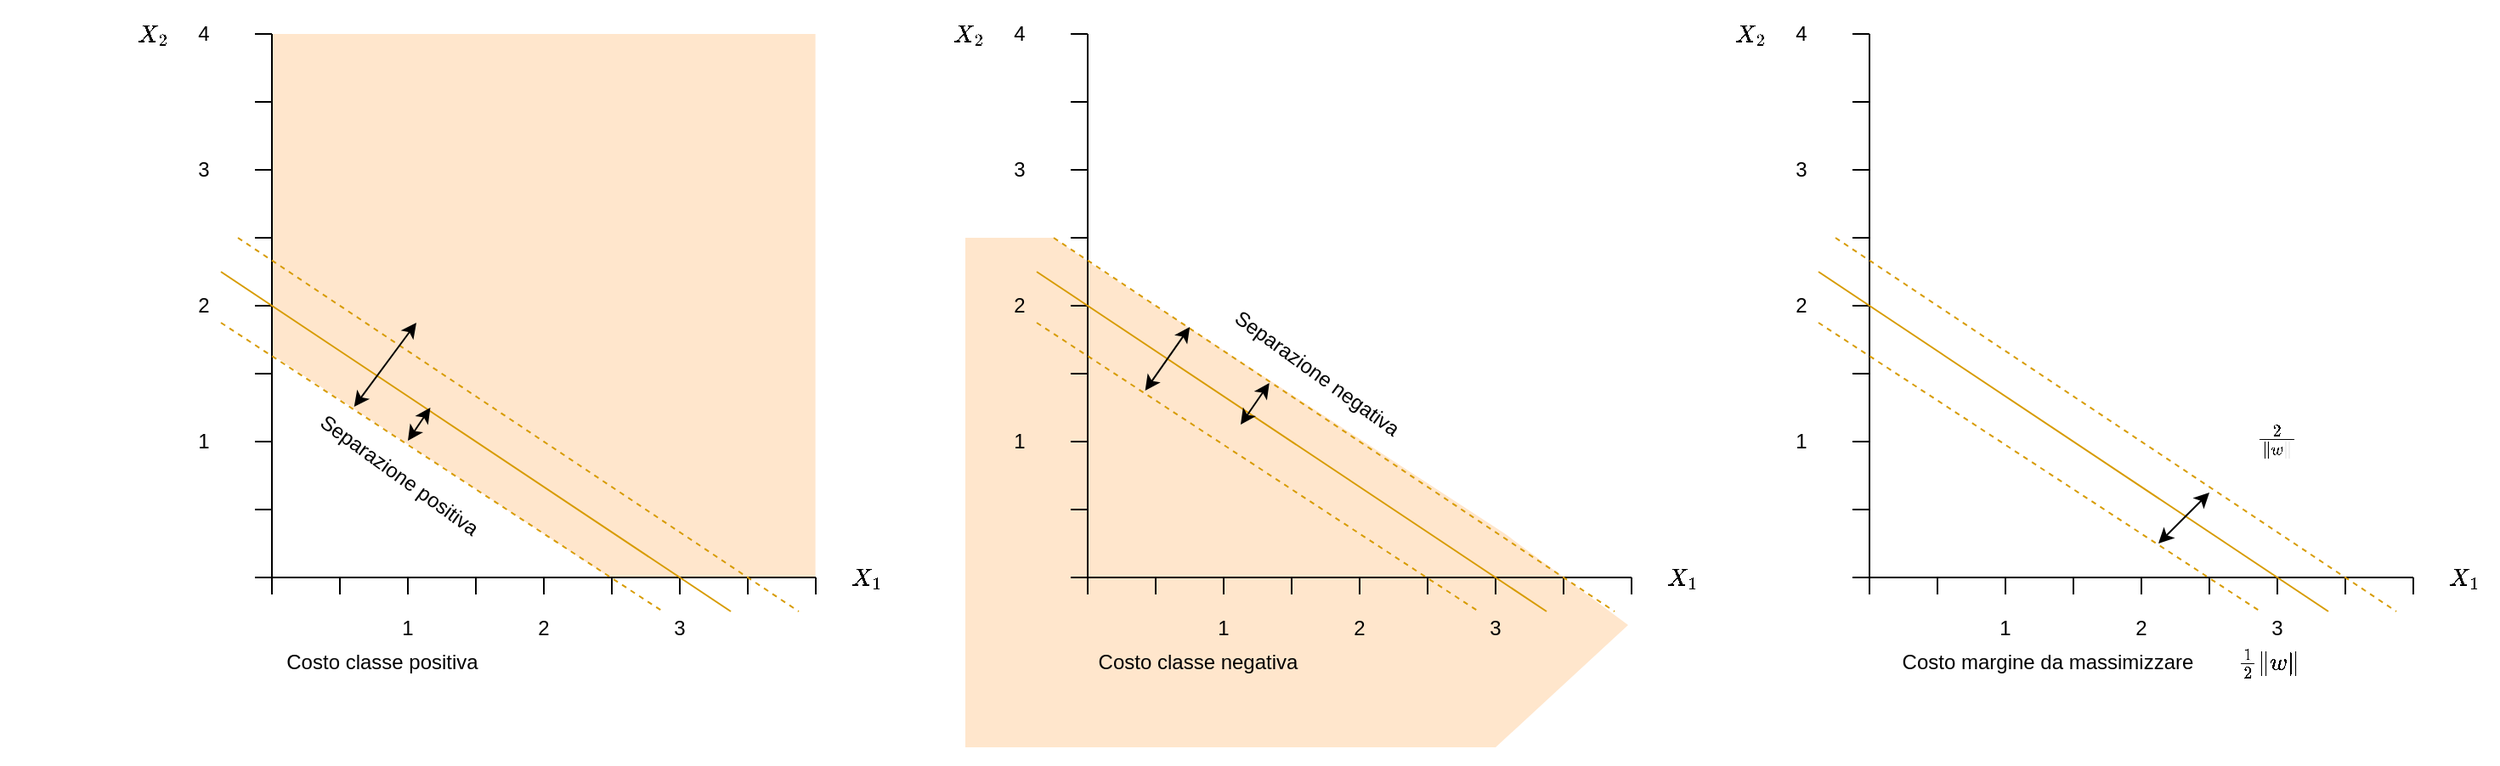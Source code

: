 <mxfile version="14.3.0" type="device"><diagram id="3phmpvcOgy6bOjfCVGnU" name="Page-1"><mxGraphModel dx="3149" dy="1774" grid="1" gridSize="10" guides="1" tooltips="1" connect="1" arrows="1" fold="1" page="1" pageScale="1" pageWidth="1654" pageHeight="1169" math="1" shadow="0"><root><mxCell id="0"/><mxCell id="1" parent="0"/><mxCell id="Cz7VphK3YhEESfKnCDoG-62" value="" style="group" vertex="1" connectable="0" parent="1"><mxGeometry x="1010" y="70" width="460" height="399" as="geometry"/></mxCell><mxCell id="Cz7VphK3YhEESfKnCDoG-63" value="" style="endArrow=none;html=1;" edge="1" parent="Cz7VphK3YhEESfKnCDoG-62"><mxGeometry width="50" height="50" relative="1" as="geometry"><mxPoint x="90" y="330" as="sourcePoint"/><mxPoint x="90" y="10" as="targetPoint"/></mxGeometry></mxCell><mxCell id="Cz7VphK3YhEESfKnCDoG-64" value="" style="endArrow=none;html=1;" edge="1" parent="Cz7VphK3YhEESfKnCDoG-62"><mxGeometry width="50" height="50" relative="1" as="geometry"><mxPoint x="90" y="330" as="sourcePoint"/><mxPoint x="410" y="330" as="targetPoint"/></mxGeometry></mxCell><mxCell id="Cz7VphK3YhEESfKnCDoG-65" value="" style="endArrow=none;html=1;" edge="1" parent="Cz7VphK3YhEESfKnCDoG-62"><mxGeometry width="50" height="50" relative="1" as="geometry"><mxPoint x="130" y="340" as="sourcePoint"/><mxPoint x="130" y="330" as="targetPoint"/></mxGeometry></mxCell><mxCell id="Cz7VphK3YhEESfKnCDoG-66" value="" style="endArrow=none;html=1;" edge="1" parent="Cz7VphK3YhEESfKnCDoG-62"><mxGeometry width="50" height="50" relative="1" as="geometry"><mxPoint x="170" y="340" as="sourcePoint"/><mxPoint x="170" y="330" as="targetPoint"/></mxGeometry></mxCell><mxCell id="Cz7VphK3YhEESfKnCDoG-67" value="" style="endArrow=none;html=1;" edge="1" parent="Cz7VphK3YhEESfKnCDoG-62"><mxGeometry width="50" height="50" relative="1" as="geometry"><mxPoint x="210" y="340" as="sourcePoint"/><mxPoint x="210" y="330" as="targetPoint"/></mxGeometry></mxCell><mxCell id="Cz7VphK3YhEESfKnCDoG-68" value="" style="endArrow=none;html=1;" edge="1" parent="Cz7VphK3YhEESfKnCDoG-62"><mxGeometry width="50" height="50" relative="1" as="geometry"><mxPoint x="90" y="340" as="sourcePoint"/><mxPoint x="90" y="330" as="targetPoint"/></mxGeometry></mxCell><mxCell id="Cz7VphK3YhEESfKnCDoG-69" value="" style="endArrow=none;html=1;" edge="1" parent="Cz7VphK3YhEESfKnCDoG-62"><mxGeometry width="50" height="50" relative="1" as="geometry"><mxPoint x="250" y="340" as="sourcePoint"/><mxPoint x="250" y="330" as="targetPoint"/></mxGeometry></mxCell><mxCell id="Cz7VphK3YhEESfKnCDoG-70" value="" style="endArrow=none;html=1;" edge="1" parent="Cz7VphK3YhEESfKnCDoG-62"><mxGeometry width="50" height="50" relative="1" as="geometry"><mxPoint x="290" y="340" as="sourcePoint"/><mxPoint x="290" y="330" as="targetPoint"/></mxGeometry></mxCell><mxCell id="Cz7VphK3YhEESfKnCDoG-71" value="" style="endArrow=none;html=1;" edge="1" parent="Cz7VphK3YhEESfKnCDoG-62"><mxGeometry width="50" height="50" relative="1" as="geometry"><mxPoint x="330" y="340" as="sourcePoint"/><mxPoint x="330" y="330" as="targetPoint"/></mxGeometry></mxCell><mxCell id="Cz7VphK3YhEESfKnCDoG-72" value="" style="endArrow=none;html=1;" edge="1" parent="Cz7VphK3YhEESfKnCDoG-62"><mxGeometry width="50" height="50" relative="1" as="geometry"><mxPoint x="370" y="340" as="sourcePoint"/><mxPoint x="370" y="330" as="targetPoint"/></mxGeometry></mxCell><mxCell id="Cz7VphK3YhEESfKnCDoG-73" value="" style="endArrow=none;html=1;" edge="1" parent="Cz7VphK3YhEESfKnCDoG-62"><mxGeometry width="50" height="50" relative="1" as="geometry"><mxPoint x="410" y="340" as="sourcePoint"/><mxPoint x="410" y="330" as="targetPoint"/></mxGeometry></mxCell><mxCell id="Cz7VphK3YhEESfKnCDoG-74" value="" style="endArrow=none;html=1;" edge="1" parent="Cz7VphK3YhEESfKnCDoG-62"><mxGeometry width="50" height="50" relative="1" as="geometry"><mxPoint x="80" y="330" as="sourcePoint"/><mxPoint x="90" y="330" as="targetPoint"/></mxGeometry></mxCell><mxCell id="Cz7VphK3YhEESfKnCDoG-75" value="" style="endArrow=none;html=1;" edge="1" parent="Cz7VphK3YhEESfKnCDoG-62"><mxGeometry width="50" height="50" relative="1" as="geometry"><mxPoint x="80" y="290" as="sourcePoint"/><mxPoint x="90" y="290" as="targetPoint"/></mxGeometry></mxCell><mxCell id="Cz7VphK3YhEESfKnCDoG-76" value="" style="endArrow=none;html=1;" edge="1" parent="Cz7VphK3YhEESfKnCDoG-62"><mxGeometry width="50" height="50" relative="1" as="geometry"><mxPoint x="80" y="250" as="sourcePoint"/><mxPoint x="90" y="250" as="targetPoint"/></mxGeometry></mxCell><mxCell id="Cz7VphK3YhEESfKnCDoG-77" value="" style="endArrow=none;html=1;" edge="1" parent="Cz7VphK3YhEESfKnCDoG-62"><mxGeometry width="50" height="50" relative="1" as="geometry"><mxPoint x="80" y="210" as="sourcePoint"/><mxPoint x="90" y="210" as="targetPoint"/></mxGeometry></mxCell><mxCell id="Cz7VphK3YhEESfKnCDoG-78" value="" style="endArrow=none;html=1;" edge="1" parent="Cz7VphK3YhEESfKnCDoG-62"><mxGeometry width="50" height="50" relative="1" as="geometry"><mxPoint x="80" y="170" as="sourcePoint"/><mxPoint x="90" y="170" as="targetPoint"/></mxGeometry></mxCell><mxCell id="Cz7VphK3YhEESfKnCDoG-79" value="" style="endArrow=none;html=1;" edge="1" parent="Cz7VphK3YhEESfKnCDoG-62"><mxGeometry width="50" height="50" relative="1" as="geometry"><mxPoint x="80" y="130" as="sourcePoint"/><mxPoint x="90" y="130" as="targetPoint"/></mxGeometry></mxCell><mxCell id="Cz7VphK3YhEESfKnCDoG-80" value="" style="endArrow=none;html=1;" edge="1" parent="Cz7VphK3YhEESfKnCDoG-62"><mxGeometry width="50" height="50" relative="1" as="geometry"><mxPoint x="80" y="90" as="sourcePoint"/><mxPoint x="90" y="90" as="targetPoint"/></mxGeometry></mxCell><mxCell id="Cz7VphK3YhEESfKnCDoG-81" value="" style="endArrow=none;html=1;" edge="1" parent="Cz7VphK3YhEESfKnCDoG-62"><mxGeometry width="50" height="50" relative="1" as="geometry"><mxPoint x="80" y="50" as="sourcePoint"/><mxPoint x="90" y="50" as="targetPoint"/></mxGeometry></mxCell><mxCell id="Cz7VphK3YhEESfKnCDoG-82" value="" style="endArrow=none;html=1;" edge="1" parent="Cz7VphK3YhEESfKnCDoG-62"><mxGeometry width="50" height="50" relative="1" as="geometry"><mxPoint x="80" y="10" as="sourcePoint"/><mxPoint x="90" y="10" as="targetPoint"/></mxGeometry></mxCell><mxCell id="Cz7VphK3YhEESfKnCDoG-83" value="1" style="text;html=1;strokeColor=none;fillColor=none;align=center;verticalAlign=middle;whiteSpace=wrap;rounded=0;" vertex="1" parent="Cz7VphK3YhEESfKnCDoG-62"><mxGeometry x="150" y="350" width="40" height="20" as="geometry"/></mxCell><mxCell id="Cz7VphK3YhEESfKnCDoG-84" value="2" style="text;html=1;strokeColor=none;fillColor=none;align=center;verticalAlign=middle;whiteSpace=wrap;rounded=0;" vertex="1" parent="Cz7VphK3YhEESfKnCDoG-62"><mxGeometry x="230" y="350" width="40" height="20" as="geometry"/></mxCell><mxCell id="Cz7VphK3YhEESfKnCDoG-85" value="3" style="text;html=1;strokeColor=none;fillColor=none;align=center;verticalAlign=middle;whiteSpace=wrap;rounded=0;" vertex="1" parent="Cz7VphK3YhEESfKnCDoG-62"><mxGeometry x="310" y="350" width="40" height="20" as="geometry"/></mxCell><mxCell id="Cz7VphK3YhEESfKnCDoG-86" value="1" style="text;html=1;strokeColor=none;fillColor=none;align=center;verticalAlign=middle;whiteSpace=wrap;rounded=0;" vertex="1" parent="Cz7VphK3YhEESfKnCDoG-62"><mxGeometry x="30" y="240" width="40" height="20" as="geometry"/></mxCell><mxCell id="Cz7VphK3YhEESfKnCDoG-87" value="2" style="text;html=1;strokeColor=none;fillColor=none;align=center;verticalAlign=middle;whiteSpace=wrap;rounded=0;" vertex="1" parent="Cz7VphK3YhEESfKnCDoG-62"><mxGeometry x="30" y="160" width="40" height="20" as="geometry"/></mxCell><mxCell id="Cz7VphK3YhEESfKnCDoG-88" value="3" style="text;html=1;strokeColor=none;fillColor=none;align=center;verticalAlign=middle;whiteSpace=wrap;rounded=0;" vertex="1" parent="Cz7VphK3YhEESfKnCDoG-62"><mxGeometry x="30" y="80" width="40" height="20" as="geometry"/></mxCell><mxCell id="Cz7VphK3YhEESfKnCDoG-89" value="4" style="text;html=1;strokeColor=none;fillColor=none;align=center;verticalAlign=middle;whiteSpace=wrap;rounded=0;" vertex="1" parent="Cz7VphK3YhEESfKnCDoG-62"><mxGeometry x="30" width="40" height="20" as="geometry"/></mxCell><mxCell id="Cz7VphK3YhEESfKnCDoG-90" value="" style="endArrow=none;html=1;fillColor=#ffe6cc;strokeColor=#d79b00;" edge="1" parent="Cz7VphK3YhEESfKnCDoG-62"><mxGeometry width="50" height="50" relative="1" as="geometry"><mxPoint x="60" y="150" as="sourcePoint"/><mxPoint x="360" y="350" as="targetPoint"/></mxGeometry></mxCell><mxCell id="Cz7VphK3YhEESfKnCDoG-91" value="" style="endArrow=none;html=1;fillColor=#ffe6cc;strokeColor=#d79b00;dashed=1;" edge="1" parent="Cz7VphK3YhEESfKnCDoG-62"><mxGeometry width="50" height="50" relative="1" as="geometry"><mxPoint x="70" y="130" as="sourcePoint"/><mxPoint x="400" y="350" as="targetPoint"/></mxGeometry></mxCell><mxCell id="Cz7VphK3YhEESfKnCDoG-92" value="" style="endArrow=none;html=1;fillColor=#ffe6cc;strokeColor=#d79b00;dashed=1;" edge="1" parent="Cz7VphK3YhEESfKnCDoG-62"><mxGeometry width="50" height="50" relative="1" as="geometry"><mxPoint x="60" y="180" as="sourcePoint"/><mxPoint x="320" y="350" as="targetPoint"/></mxGeometry></mxCell><mxCell id="Cz7VphK3YhEESfKnCDoG-93" value="\(X_2\)" style="text;html=1;strokeColor=none;fillColor=none;align=center;verticalAlign=middle;whiteSpace=wrap;rounded=0;" vertex="1" parent="Cz7VphK3YhEESfKnCDoG-62"><mxGeometry width="40" height="20" as="geometry"/></mxCell><mxCell id="Cz7VphK3YhEESfKnCDoG-94" value="\(X_1\)" style="text;html=1;strokeColor=none;fillColor=none;align=center;verticalAlign=middle;whiteSpace=wrap;rounded=0;" vertex="1" parent="Cz7VphK3YhEESfKnCDoG-62"><mxGeometry x="420" y="320" width="40" height="20" as="geometry"/></mxCell><mxCell id="Cz7VphK3YhEESfKnCDoG-96" value="Costo margine da massimizzare" style="text;html=1;strokeColor=none;fillColor=none;align=center;verticalAlign=middle;whiteSpace=wrap;rounded=0;" vertex="1" parent="Cz7VphK3YhEESfKnCDoG-62"><mxGeometry x="90" y="370" width="210" height="20" as="geometry"/></mxCell><mxCell id="Cz7VphK3YhEESfKnCDoG-101" value="" style="endArrow=classic;startArrow=classic;html=1;" edge="1" parent="Cz7VphK3YhEESfKnCDoG-62"><mxGeometry width="50" height="50" relative="1" as="geometry"><mxPoint x="260" y="310" as="sourcePoint"/><mxPoint x="290" y="280" as="targetPoint"/></mxGeometry></mxCell><mxCell id="Cz7VphK3YhEESfKnCDoG-103" value="\(\frac{2}{\lVert w \rVert} \)" style="text;html=1;strokeColor=none;fillColor=none;align=center;verticalAlign=middle;whiteSpace=wrap;rounded=0;" vertex="1" parent="Cz7VphK3YhEESfKnCDoG-62"><mxGeometry x="285" y="231" width="90" height="38" as="geometry"/></mxCell><mxCell id="Cz7VphK3YhEESfKnCDoG-104" value="\(\frac{1}{2} \lVert w \rVert&lt;br&gt;&amp;nbsp;\)" style="text;html=1;strokeColor=none;fillColor=none;align=center;verticalAlign=middle;whiteSpace=wrap;rounded=0;" vertex="1" parent="Cz7VphK3YhEESfKnCDoG-62"><mxGeometry x="280" y="361" width="90" height="38" as="geometry"/></mxCell><mxCell id="Cz7VphK3YhEESfKnCDoG-105" value="" style="group" vertex="1" connectable="0" parent="1"><mxGeometry y="60" width="1052" height="450" as="geometry"/></mxCell><mxCell id="EEgZz5gVeEeLe46oFj5v-79" value="" style="group" parent="Cz7VphK3YhEESfKnCDoG-105" vertex="1" connectable="0"><mxGeometry width="1052" height="450" as="geometry"/></mxCell><mxCell id="Cz7VphK3YhEESfKnCDoG-102" value="" style="group" vertex="1" connectable="0" parent="EEgZz5gVeEeLe46oFj5v-79"><mxGeometry x="70" y="10" width="940" height="430" as="geometry"/></mxCell><mxCell id="Cz7VphK3YhEESfKnCDoG-3" value="" style="verticalLabelPosition=bottom;verticalAlign=top;html=1;shape=mxgraph.basic.polygon;polyCoords=[[0,0],[0.82,0],[0.82,0.33],[0.82,1],[0.75,1],[0.51,1],[0,0.59],[0,0.25]];polyline=0;strokeWidth=1;fillColor=#ffe6cc;strokeColor=none;" vertex="1" parent="Cz7VphK3YhEESfKnCDoG-102"><mxGeometry x="90" y="10" width="390" height="320" as="geometry"/></mxCell><mxCell id="EEgZz5gVeEeLe46oFj5v-1" value="" style="endArrow=none;html=1;" parent="Cz7VphK3YhEESfKnCDoG-102" edge="1"><mxGeometry width="50" height="50" relative="1" as="geometry"><mxPoint x="90" y="330" as="sourcePoint"/><mxPoint x="90" y="10" as="targetPoint"/></mxGeometry></mxCell><mxCell id="EEgZz5gVeEeLe46oFj5v-2" value="" style="endArrow=none;html=1;" parent="Cz7VphK3YhEESfKnCDoG-102" edge="1"><mxGeometry width="50" height="50" relative="1" as="geometry"><mxPoint x="90" y="330" as="sourcePoint"/><mxPoint x="410" y="330" as="targetPoint"/></mxGeometry></mxCell><mxCell id="EEgZz5gVeEeLe46oFj5v-5" value="" style="endArrow=none;html=1;" parent="Cz7VphK3YhEESfKnCDoG-102" edge="1"><mxGeometry width="50" height="50" relative="1" as="geometry"><mxPoint x="130" y="340" as="sourcePoint"/><mxPoint x="130" y="330" as="targetPoint"/></mxGeometry></mxCell><mxCell id="EEgZz5gVeEeLe46oFj5v-6" value="" style="endArrow=none;html=1;" parent="Cz7VphK3YhEESfKnCDoG-102" edge="1"><mxGeometry width="50" height="50" relative="1" as="geometry"><mxPoint x="170.0" y="340" as="sourcePoint"/><mxPoint x="170.0" y="330" as="targetPoint"/></mxGeometry></mxCell><mxCell id="EEgZz5gVeEeLe46oFj5v-7" value="" style="endArrow=none;html=1;" parent="Cz7VphK3YhEESfKnCDoG-102" edge="1"><mxGeometry width="50" height="50" relative="1" as="geometry"><mxPoint x="210.0" y="340" as="sourcePoint"/><mxPoint x="210.0" y="330" as="targetPoint"/></mxGeometry></mxCell><mxCell id="EEgZz5gVeEeLe46oFj5v-8" value="" style="endArrow=none;html=1;" parent="Cz7VphK3YhEESfKnCDoG-102" edge="1"><mxGeometry width="50" height="50" relative="1" as="geometry"><mxPoint x="90" y="340" as="sourcePoint"/><mxPoint x="90" y="330" as="targetPoint"/></mxGeometry></mxCell><mxCell id="EEgZz5gVeEeLe46oFj5v-9" value="" style="endArrow=none;html=1;" parent="Cz7VphK3YhEESfKnCDoG-102" edge="1"><mxGeometry width="50" height="50" relative="1" as="geometry"><mxPoint x="250" y="340" as="sourcePoint"/><mxPoint x="250" y="330" as="targetPoint"/></mxGeometry></mxCell><mxCell id="EEgZz5gVeEeLe46oFj5v-10" value="" style="endArrow=none;html=1;" parent="Cz7VphK3YhEESfKnCDoG-102" edge="1"><mxGeometry width="50" height="50" relative="1" as="geometry"><mxPoint x="290" y="340" as="sourcePoint"/><mxPoint x="290" y="330" as="targetPoint"/></mxGeometry></mxCell><mxCell id="EEgZz5gVeEeLe46oFj5v-11" value="" style="endArrow=none;html=1;" parent="Cz7VphK3YhEESfKnCDoG-102" edge="1"><mxGeometry width="50" height="50" relative="1" as="geometry"><mxPoint x="330" y="340" as="sourcePoint"/><mxPoint x="330" y="330" as="targetPoint"/></mxGeometry></mxCell><mxCell id="EEgZz5gVeEeLe46oFj5v-12" value="" style="endArrow=none;html=1;" parent="Cz7VphK3YhEESfKnCDoG-102" edge="1"><mxGeometry width="50" height="50" relative="1" as="geometry"><mxPoint x="370" y="340" as="sourcePoint"/><mxPoint x="370" y="330" as="targetPoint"/></mxGeometry></mxCell><mxCell id="EEgZz5gVeEeLe46oFj5v-13" value="" style="endArrow=none;html=1;" parent="Cz7VphK3YhEESfKnCDoG-102" edge="1"><mxGeometry width="50" height="50" relative="1" as="geometry"><mxPoint x="410" y="340" as="sourcePoint"/><mxPoint x="410" y="330" as="targetPoint"/></mxGeometry></mxCell><mxCell id="EEgZz5gVeEeLe46oFj5v-14" value="" style="endArrow=none;html=1;" parent="Cz7VphK3YhEESfKnCDoG-102" edge="1"><mxGeometry width="50" height="50" relative="1" as="geometry"><mxPoint x="80" y="330" as="sourcePoint"/><mxPoint x="90" y="330" as="targetPoint"/></mxGeometry></mxCell><mxCell id="EEgZz5gVeEeLe46oFj5v-15" value="" style="endArrow=none;html=1;" parent="Cz7VphK3YhEESfKnCDoG-102" edge="1"><mxGeometry width="50" height="50" relative="1" as="geometry"><mxPoint x="80" y="290" as="sourcePoint"/><mxPoint x="90" y="290" as="targetPoint"/></mxGeometry></mxCell><mxCell id="EEgZz5gVeEeLe46oFj5v-16" value="" style="endArrow=none;html=1;" parent="Cz7VphK3YhEESfKnCDoG-102" edge="1"><mxGeometry width="50" height="50" relative="1" as="geometry"><mxPoint x="80" y="250" as="sourcePoint"/><mxPoint x="90" y="250" as="targetPoint"/></mxGeometry></mxCell><mxCell id="EEgZz5gVeEeLe46oFj5v-17" value="" style="endArrow=none;html=1;" parent="Cz7VphK3YhEESfKnCDoG-102" edge="1"><mxGeometry width="50" height="50" relative="1" as="geometry"><mxPoint x="80" y="210" as="sourcePoint"/><mxPoint x="90" y="210" as="targetPoint"/></mxGeometry></mxCell><mxCell id="EEgZz5gVeEeLe46oFj5v-18" value="" style="endArrow=none;html=1;" parent="Cz7VphK3YhEESfKnCDoG-102" edge="1"><mxGeometry width="50" height="50" relative="1" as="geometry"><mxPoint x="80" y="170" as="sourcePoint"/><mxPoint x="90" y="170" as="targetPoint"/></mxGeometry></mxCell><mxCell id="EEgZz5gVeEeLe46oFj5v-19" value="" style="endArrow=none;html=1;" parent="Cz7VphK3YhEESfKnCDoG-102" edge="1"><mxGeometry width="50" height="50" relative="1" as="geometry"><mxPoint x="80" y="130" as="sourcePoint"/><mxPoint x="90" y="130" as="targetPoint"/></mxGeometry></mxCell><mxCell id="EEgZz5gVeEeLe46oFj5v-20" value="" style="endArrow=none;html=1;" parent="Cz7VphK3YhEESfKnCDoG-102" edge="1"><mxGeometry width="50" height="50" relative="1" as="geometry"><mxPoint x="80" y="90" as="sourcePoint"/><mxPoint x="90" y="90" as="targetPoint"/></mxGeometry></mxCell><mxCell id="EEgZz5gVeEeLe46oFj5v-21" value="" style="endArrow=none;html=1;" parent="Cz7VphK3YhEESfKnCDoG-102" edge="1"><mxGeometry width="50" height="50" relative="1" as="geometry"><mxPoint x="80" y="50" as="sourcePoint"/><mxPoint x="90" y="50" as="targetPoint"/></mxGeometry></mxCell><mxCell id="EEgZz5gVeEeLe46oFj5v-22" value="" style="endArrow=none;html=1;" parent="Cz7VphK3YhEESfKnCDoG-102" edge="1"><mxGeometry width="50" height="50" relative="1" as="geometry"><mxPoint x="80" y="10" as="sourcePoint"/><mxPoint x="90" y="10" as="targetPoint"/></mxGeometry></mxCell><mxCell id="EEgZz5gVeEeLe46oFj5v-23" value="1" style="text;html=1;strokeColor=none;fillColor=none;align=center;verticalAlign=middle;whiteSpace=wrap;rounded=0;" parent="Cz7VphK3YhEESfKnCDoG-102" vertex="1"><mxGeometry x="150" y="350" width="40" height="20" as="geometry"/></mxCell><mxCell id="EEgZz5gVeEeLe46oFj5v-24" value="2" style="text;html=1;strokeColor=none;fillColor=none;align=center;verticalAlign=middle;whiteSpace=wrap;rounded=0;" parent="Cz7VphK3YhEESfKnCDoG-102" vertex="1"><mxGeometry x="230" y="350" width="40" height="20" as="geometry"/></mxCell><mxCell id="EEgZz5gVeEeLe46oFj5v-25" value="3" style="text;html=1;strokeColor=none;fillColor=none;align=center;verticalAlign=middle;whiteSpace=wrap;rounded=0;" parent="Cz7VphK3YhEESfKnCDoG-102" vertex="1"><mxGeometry x="310" y="350" width="40" height="20" as="geometry"/></mxCell><mxCell id="EEgZz5gVeEeLe46oFj5v-26" value="1" style="text;html=1;strokeColor=none;fillColor=none;align=center;verticalAlign=middle;whiteSpace=wrap;rounded=0;" parent="Cz7VphK3YhEESfKnCDoG-102" vertex="1"><mxGeometry x="30" y="240" width="40" height="20" as="geometry"/></mxCell><mxCell id="EEgZz5gVeEeLe46oFj5v-27" value="2" style="text;html=1;strokeColor=none;fillColor=none;align=center;verticalAlign=middle;whiteSpace=wrap;rounded=0;" parent="Cz7VphK3YhEESfKnCDoG-102" vertex="1"><mxGeometry x="30" y="160" width="40" height="20" as="geometry"/></mxCell><mxCell id="EEgZz5gVeEeLe46oFj5v-28" value="3" style="text;html=1;strokeColor=none;fillColor=none;align=center;verticalAlign=middle;whiteSpace=wrap;rounded=0;" parent="Cz7VphK3YhEESfKnCDoG-102" vertex="1"><mxGeometry x="30" y="80" width="40" height="20" as="geometry"/></mxCell><mxCell id="EEgZz5gVeEeLe46oFj5v-29" value="4" style="text;html=1;strokeColor=none;fillColor=none;align=center;verticalAlign=middle;whiteSpace=wrap;rounded=0;" parent="Cz7VphK3YhEESfKnCDoG-102" vertex="1"><mxGeometry x="30" width="40" height="20" as="geometry"/></mxCell><mxCell id="EEgZz5gVeEeLe46oFj5v-31" value="" style="endArrow=none;html=1;fillColor=#ffe6cc;strokeColor=#d79b00;" parent="Cz7VphK3YhEESfKnCDoG-102" edge="1"><mxGeometry width="50" height="50" relative="1" as="geometry"><mxPoint x="60" y="150" as="sourcePoint"/><mxPoint x="360" y="350" as="targetPoint"/></mxGeometry></mxCell><mxCell id="EEgZz5gVeEeLe46oFj5v-35" value="" style="endArrow=none;html=1;fillColor=#ffe6cc;strokeColor=#d79b00;dashed=1;" parent="Cz7VphK3YhEESfKnCDoG-102" edge="1"><mxGeometry width="50" height="50" relative="1" as="geometry"><mxPoint x="70" y="130" as="sourcePoint"/><mxPoint x="400" y="350" as="targetPoint"/></mxGeometry></mxCell><mxCell id="EEgZz5gVeEeLe46oFj5v-39" value="" style="endArrow=none;html=1;fillColor=#ffe6cc;strokeColor=#d79b00;dashed=1;" parent="Cz7VphK3YhEESfKnCDoG-102" edge="1"><mxGeometry width="50" height="50" relative="1" as="geometry"><mxPoint x="60" y="180" as="sourcePoint"/><mxPoint x="320" y="350" as="targetPoint"/></mxGeometry></mxCell><mxCell id="EEgZz5gVeEeLe46oFj5v-41" value="\(X_2\)" style="text;html=1;strokeColor=none;fillColor=none;align=center;verticalAlign=middle;whiteSpace=wrap;rounded=0;" parent="Cz7VphK3YhEESfKnCDoG-102" vertex="1"><mxGeometry width="40" height="20" as="geometry"/></mxCell><mxCell id="EEgZz5gVeEeLe46oFj5v-42" value="\(X_1\)" style="text;html=1;strokeColor=none;fillColor=none;align=center;verticalAlign=middle;whiteSpace=wrap;rounded=0;" parent="Cz7VphK3YhEESfKnCDoG-102" vertex="1"><mxGeometry x="420" y="320" width="40" height="20" as="geometry"/></mxCell><mxCell id="Cz7VphK3YhEESfKnCDoG-5" value="Separazione positiva" style="text;html=1;strokeColor=none;fillColor=none;align=center;verticalAlign=middle;whiteSpace=wrap;rounded=0;rotation=36;" vertex="1" parent="Cz7VphK3YhEESfKnCDoG-102"><mxGeometry x="100" y="260" width="130" height="20" as="geometry"/></mxCell><mxCell id="Cz7VphK3YhEESfKnCDoG-6" value="" style="shape=image;html=1;verticalAlign=top;verticalLabelPosition=bottom;labelBackgroundColor=#ffffff;imageAspect=0;aspect=fixed;image=https://cdn1.iconfinder.com/data/icons/feather-2/24/minus-circle-128.png;strokeWidth=1;gradientColor=none;" vertex="1" parent="Cz7VphK3YhEESfKnCDoG-102"><mxGeometry x="170" y="160" width="20" height="20" as="geometry"/></mxCell><mxCell id="Cz7VphK3YhEESfKnCDoG-8" value="" style="shape=image;html=1;verticalAlign=top;verticalLabelPosition=bottom;labelBackgroundColor=#ffffff;imageAspect=0;aspect=fixed;image=https://cdn1.iconfinder.com/data/icons/feather-2/24/minus-circle-128.png;strokeWidth=1;gradientColor=none;" vertex="1" parent="Cz7VphK3YhEESfKnCDoG-102"><mxGeometry x="180" y="210" width="20" height="20" as="geometry"/></mxCell><mxCell id="Cz7VphK3YhEESfKnCDoG-9" value="" style="endArrow=classic;startArrow=classic;html=1;entryX=0.25;entryY=1;entryDx=0;entryDy=0;exitX=0.124;exitY=0.686;exitDx=0;exitDy=0;exitPerimeter=0;" edge="1" parent="Cz7VphK3YhEESfKnCDoG-102" source="Cz7VphK3YhEESfKnCDoG-3" target="Cz7VphK3YhEESfKnCDoG-6"><mxGeometry width="50" height="50" relative="1" as="geometry"><mxPoint x="130" y="240" as="sourcePoint"/><mxPoint x="180" y="190" as="targetPoint"/></mxGeometry></mxCell><mxCell id="Cz7VphK3YhEESfKnCDoG-10" value="" style="endArrow=classic;startArrow=classic;html=1;exitX=0.124;exitY=0.686;exitDx=0;exitDy=0;exitPerimeter=0;" edge="1" parent="Cz7VphK3YhEESfKnCDoG-102" target="Cz7VphK3YhEESfKnCDoG-8"><mxGeometry width="50" height="50" relative="1" as="geometry"><mxPoint x="170" y="249.52" as="sourcePoint"/><mxPoint x="206.64" y="200" as="targetPoint"/></mxGeometry></mxCell><mxCell id="Cz7VphK3YhEESfKnCDoG-61" value="" style="group" vertex="1" connectable="0" parent="Cz7VphK3YhEESfKnCDoG-102"><mxGeometry x="420" width="520" height="430" as="geometry"/></mxCell><mxCell id="Cz7VphK3YhEESfKnCDoG-52" value="" style="verticalLabelPosition=bottom;verticalAlign=top;html=1;shape=mxgraph.basic.polygon;polyCoords=[[0.25,0],[0.3,0.06],[0.76,0.58],[0.9,0.76],[0.75,1],[0.15,1],[0.15,0.64],[0.15,0]];polyline=0;strokeWidth=1;fillColor=#ffe6cc;strokeColor=none;" vertex="1" parent="Cz7VphK3YhEESfKnCDoG-61"><mxGeometry y="130" width="520" height="300" as="geometry"/></mxCell><mxCell id="Cz7VphK3YhEESfKnCDoG-60" value="" style="group" vertex="1" connectable="0" parent="Cz7VphK3YhEESfKnCDoG-61"><mxGeometry x="60" width="460" height="390" as="geometry"/></mxCell><mxCell id="Cz7VphK3YhEESfKnCDoG-14" value="" style="endArrow=none;html=1;" edge="1" parent="Cz7VphK3YhEESfKnCDoG-60"><mxGeometry width="50" height="50" relative="1" as="geometry"><mxPoint x="90" y="330" as="sourcePoint"/><mxPoint x="90" y="10" as="targetPoint"/></mxGeometry></mxCell><mxCell id="Cz7VphK3YhEESfKnCDoG-15" value="" style="endArrow=none;html=1;" edge="1" parent="Cz7VphK3YhEESfKnCDoG-60"><mxGeometry width="50" height="50" relative="1" as="geometry"><mxPoint x="90" y="330" as="sourcePoint"/><mxPoint x="410" y="330" as="targetPoint"/></mxGeometry></mxCell><mxCell id="Cz7VphK3YhEESfKnCDoG-16" value="" style="endArrow=none;html=1;" edge="1" parent="Cz7VphK3YhEESfKnCDoG-60"><mxGeometry width="50" height="50" relative="1" as="geometry"><mxPoint x="130" y="340" as="sourcePoint"/><mxPoint x="130" y="330" as="targetPoint"/></mxGeometry></mxCell><mxCell id="Cz7VphK3YhEESfKnCDoG-17" value="" style="endArrow=none;html=1;" edge="1" parent="Cz7VphK3YhEESfKnCDoG-60"><mxGeometry width="50" height="50" relative="1" as="geometry"><mxPoint x="170" y="340" as="sourcePoint"/><mxPoint x="170" y="330" as="targetPoint"/></mxGeometry></mxCell><mxCell id="Cz7VphK3YhEESfKnCDoG-18" value="" style="endArrow=none;html=1;" edge="1" parent="Cz7VphK3YhEESfKnCDoG-60"><mxGeometry width="50" height="50" relative="1" as="geometry"><mxPoint x="210" y="340" as="sourcePoint"/><mxPoint x="210" y="330" as="targetPoint"/></mxGeometry></mxCell><mxCell id="Cz7VphK3YhEESfKnCDoG-19" value="" style="endArrow=none;html=1;" edge="1" parent="Cz7VphK3YhEESfKnCDoG-60"><mxGeometry width="50" height="50" relative="1" as="geometry"><mxPoint x="90" y="340" as="sourcePoint"/><mxPoint x="90" y="330" as="targetPoint"/></mxGeometry></mxCell><mxCell id="Cz7VphK3YhEESfKnCDoG-20" value="" style="endArrow=none;html=1;" edge="1" parent="Cz7VphK3YhEESfKnCDoG-60"><mxGeometry width="50" height="50" relative="1" as="geometry"><mxPoint x="250" y="340" as="sourcePoint"/><mxPoint x="250" y="330" as="targetPoint"/></mxGeometry></mxCell><mxCell id="Cz7VphK3YhEESfKnCDoG-21" value="" style="endArrow=none;html=1;" edge="1" parent="Cz7VphK3YhEESfKnCDoG-60"><mxGeometry width="50" height="50" relative="1" as="geometry"><mxPoint x="290" y="340" as="sourcePoint"/><mxPoint x="290" y="330" as="targetPoint"/></mxGeometry></mxCell><mxCell id="Cz7VphK3YhEESfKnCDoG-22" value="" style="endArrow=none;html=1;" edge="1" parent="Cz7VphK3YhEESfKnCDoG-60"><mxGeometry width="50" height="50" relative="1" as="geometry"><mxPoint x="330" y="340" as="sourcePoint"/><mxPoint x="330" y="330" as="targetPoint"/></mxGeometry></mxCell><mxCell id="Cz7VphK3YhEESfKnCDoG-23" value="" style="endArrow=none;html=1;" edge="1" parent="Cz7VphK3YhEESfKnCDoG-60"><mxGeometry width="50" height="50" relative="1" as="geometry"><mxPoint x="370" y="340" as="sourcePoint"/><mxPoint x="370" y="330" as="targetPoint"/></mxGeometry></mxCell><mxCell id="Cz7VphK3YhEESfKnCDoG-24" value="" style="endArrow=none;html=1;" edge="1" parent="Cz7VphK3YhEESfKnCDoG-60"><mxGeometry width="50" height="50" relative="1" as="geometry"><mxPoint x="410" y="340" as="sourcePoint"/><mxPoint x="410" y="330" as="targetPoint"/></mxGeometry></mxCell><mxCell id="Cz7VphK3YhEESfKnCDoG-25" value="" style="endArrow=none;html=1;" edge="1" parent="Cz7VphK3YhEESfKnCDoG-60"><mxGeometry width="50" height="50" relative="1" as="geometry"><mxPoint x="80" y="330" as="sourcePoint"/><mxPoint x="90" y="330" as="targetPoint"/></mxGeometry></mxCell><mxCell id="Cz7VphK3YhEESfKnCDoG-26" value="" style="endArrow=none;html=1;" edge="1" parent="Cz7VphK3YhEESfKnCDoG-60"><mxGeometry width="50" height="50" relative="1" as="geometry"><mxPoint x="80" y="290" as="sourcePoint"/><mxPoint x="90" y="290" as="targetPoint"/></mxGeometry></mxCell><mxCell id="Cz7VphK3YhEESfKnCDoG-27" value="" style="endArrow=none;html=1;" edge="1" parent="Cz7VphK3YhEESfKnCDoG-60"><mxGeometry width="50" height="50" relative="1" as="geometry"><mxPoint x="80" y="250" as="sourcePoint"/><mxPoint x="90" y="250" as="targetPoint"/></mxGeometry></mxCell><mxCell id="Cz7VphK3YhEESfKnCDoG-28" value="" style="endArrow=none;html=1;" edge="1" parent="Cz7VphK3YhEESfKnCDoG-60"><mxGeometry width="50" height="50" relative="1" as="geometry"><mxPoint x="80" y="210" as="sourcePoint"/><mxPoint x="90" y="210" as="targetPoint"/></mxGeometry></mxCell><mxCell id="Cz7VphK3YhEESfKnCDoG-29" value="" style="endArrow=none;html=1;" edge="1" parent="Cz7VphK3YhEESfKnCDoG-60"><mxGeometry width="50" height="50" relative="1" as="geometry"><mxPoint x="80" y="170" as="sourcePoint"/><mxPoint x="90" y="170" as="targetPoint"/></mxGeometry></mxCell><mxCell id="Cz7VphK3YhEESfKnCDoG-30" value="" style="endArrow=none;html=1;" edge="1" parent="Cz7VphK3YhEESfKnCDoG-60"><mxGeometry width="50" height="50" relative="1" as="geometry"><mxPoint x="80" y="130" as="sourcePoint"/><mxPoint x="90" y="130" as="targetPoint"/></mxGeometry></mxCell><mxCell id="Cz7VphK3YhEESfKnCDoG-31" value="" style="endArrow=none;html=1;" edge="1" parent="Cz7VphK3YhEESfKnCDoG-60"><mxGeometry width="50" height="50" relative="1" as="geometry"><mxPoint x="80" y="90" as="sourcePoint"/><mxPoint x="90" y="90" as="targetPoint"/></mxGeometry></mxCell><mxCell id="Cz7VphK3YhEESfKnCDoG-32" value="" style="endArrow=none;html=1;" edge="1" parent="Cz7VphK3YhEESfKnCDoG-60"><mxGeometry width="50" height="50" relative="1" as="geometry"><mxPoint x="80" y="50" as="sourcePoint"/><mxPoint x="90" y="50" as="targetPoint"/></mxGeometry></mxCell><mxCell id="Cz7VphK3YhEESfKnCDoG-33" value="" style="endArrow=none;html=1;" edge="1" parent="Cz7VphK3YhEESfKnCDoG-60"><mxGeometry width="50" height="50" relative="1" as="geometry"><mxPoint x="80" y="10" as="sourcePoint"/><mxPoint x="90" y="10" as="targetPoint"/></mxGeometry></mxCell><mxCell id="Cz7VphK3YhEESfKnCDoG-34" value="1" style="text;html=1;strokeColor=none;fillColor=none;align=center;verticalAlign=middle;whiteSpace=wrap;rounded=0;" vertex="1" parent="Cz7VphK3YhEESfKnCDoG-60"><mxGeometry x="150" y="350" width="40" height="20" as="geometry"/></mxCell><mxCell id="Cz7VphK3YhEESfKnCDoG-35" value="2" style="text;html=1;strokeColor=none;fillColor=none;align=center;verticalAlign=middle;whiteSpace=wrap;rounded=0;" vertex="1" parent="Cz7VphK3YhEESfKnCDoG-60"><mxGeometry x="230" y="350" width="40" height="20" as="geometry"/></mxCell><mxCell id="Cz7VphK3YhEESfKnCDoG-36" value="3" style="text;html=1;strokeColor=none;fillColor=none;align=center;verticalAlign=middle;whiteSpace=wrap;rounded=0;" vertex="1" parent="Cz7VphK3YhEESfKnCDoG-60"><mxGeometry x="310" y="350" width="40" height="20" as="geometry"/></mxCell><mxCell id="Cz7VphK3YhEESfKnCDoG-37" value="1" style="text;html=1;strokeColor=none;fillColor=none;align=center;verticalAlign=middle;whiteSpace=wrap;rounded=0;" vertex="1" parent="Cz7VphK3YhEESfKnCDoG-60"><mxGeometry x="30" y="240" width="40" height="20" as="geometry"/></mxCell><mxCell id="Cz7VphK3YhEESfKnCDoG-38" value="2" style="text;html=1;strokeColor=none;fillColor=none;align=center;verticalAlign=middle;whiteSpace=wrap;rounded=0;" vertex="1" parent="Cz7VphK3YhEESfKnCDoG-60"><mxGeometry x="30" y="160" width="40" height="20" as="geometry"/></mxCell><mxCell id="Cz7VphK3YhEESfKnCDoG-39" value="3" style="text;html=1;strokeColor=none;fillColor=none;align=center;verticalAlign=middle;whiteSpace=wrap;rounded=0;" vertex="1" parent="Cz7VphK3YhEESfKnCDoG-60"><mxGeometry x="30" y="80" width="40" height="20" as="geometry"/></mxCell><mxCell id="Cz7VphK3YhEESfKnCDoG-40" value="4" style="text;html=1;strokeColor=none;fillColor=none;align=center;verticalAlign=middle;whiteSpace=wrap;rounded=0;" vertex="1" parent="Cz7VphK3YhEESfKnCDoG-60"><mxGeometry x="30" width="40" height="20" as="geometry"/></mxCell><mxCell id="Cz7VphK3YhEESfKnCDoG-41" value="" style="endArrow=none;html=1;fillColor=#ffe6cc;strokeColor=#d79b00;" edge="1" parent="Cz7VphK3YhEESfKnCDoG-60"><mxGeometry width="50" height="50" relative="1" as="geometry"><mxPoint x="60" y="150" as="sourcePoint"/><mxPoint x="360" y="350" as="targetPoint"/></mxGeometry></mxCell><mxCell id="Cz7VphK3YhEESfKnCDoG-42" value="" style="endArrow=none;html=1;fillColor=#ffe6cc;strokeColor=#d79b00;dashed=1;" edge="1" parent="Cz7VphK3YhEESfKnCDoG-60"><mxGeometry width="50" height="50" relative="1" as="geometry"><mxPoint x="70" y="130" as="sourcePoint"/><mxPoint x="400" y="350" as="targetPoint"/></mxGeometry></mxCell><mxCell id="Cz7VphK3YhEESfKnCDoG-43" value="" style="endArrow=none;html=1;fillColor=#ffe6cc;strokeColor=#d79b00;dashed=1;" edge="1" parent="Cz7VphK3YhEESfKnCDoG-60"><mxGeometry width="50" height="50" relative="1" as="geometry"><mxPoint x="60" y="180" as="sourcePoint"/><mxPoint x="320" y="350" as="targetPoint"/></mxGeometry></mxCell><mxCell id="Cz7VphK3YhEESfKnCDoG-44" value="\(X_2\)" style="text;html=1;strokeColor=none;fillColor=none;align=center;verticalAlign=middle;whiteSpace=wrap;rounded=0;" vertex="1" parent="Cz7VphK3YhEESfKnCDoG-60"><mxGeometry width="40" height="20" as="geometry"/></mxCell><mxCell id="Cz7VphK3YhEESfKnCDoG-45" value="\(X_1\)" style="text;html=1;strokeColor=none;fillColor=none;align=center;verticalAlign=middle;whiteSpace=wrap;rounded=0;" vertex="1" parent="Cz7VphK3YhEESfKnCDoG-60"><mxGeometry x="420" y="320" width="40" height="20" as="geometry"/></mxCell><mxCell id="Cz7VphK3YhEESfKnCDoG-46" value="Separazione negativa" style="text;html=1;strokeColor=none;fillColor=none;align=center;verticalAlign=middle;whiteSpace=wrap;rounded=0;rotation=36;" vertex="1" parent="Cz7VphK3YhEESfKnCDoG-60"><mxGeometry x="160" y="200" width="130" height="20" as="geometry"/></mxCell><mxCell id="Cz7VphK3YhEESfKnCDoG-51" value="Costo classe negativa" style="text;html=1;strokeColor=none;fillColor=none;align=center;verticalAlign=middle;whiteSpace=wrap;rounded=0;" vertex="1" parent="Cz7VphK3YhEESfKnCDoG-60"><mxGeometry x="90" y="370" width="130" height="20" as="geometry"/></mxCell><mxCell id="Cz7VphK3YhEESfKnCDoG-54" value="" style="shape=image;html=1;verticalAlign=top;verticalLabelPosition=bottom;labelBackgroundColor=#ffffff;imageAspect=0;aspect=fixed;image=https://cdn4.iconfinder.com/data/icons/ionicons/512/icon-plus-circled-128.png;strokeWidth=1;gradientColor=none;" vertex="1" parent="Cz7VphK3YhEESfKnCDoG-60"><mxGeometry x="100" y="220" width="28" height="28" as="geometry"/></mxCell><mxCell id="Cz7VphK3YhEESfKnCDoG-55" value="" style="shape=image;html=1;verticalAlign=top;verticalLabelPosition=bottom;labelBackgroundColor=#ffffff;imageAspect=0;aspect=fixed;image=https://cdn4.iconfinder.com/data/icons/ionicons/512/icon-plus-circled-128.png;strokeWidth=1;gradientColor=none;" vertex="1" parent="Cz7VphK3YhEESfKnCDoG-60"><mxGeometry x="162" y="236" width="28" height="28" as="geometry"/></mxCell><mxCell id="Cz7VphK3YhEESfKnCDoG-57" value="" style="endArrow=classic;startArrow=classic;html=1;entryX=0.494;entryY=0.285;entryDx=0;entryDy=0;entryPerimeter=0;" edge="1" parent="Cz7VphK3YhEESfKnCDoG-60" target="Cz7VphK3YhEESfKnCDoG-52"><mxGeometry width="50" height="50" relative="1" as="geometry"><mxPoint x="179.998" y="240" as="sourcePoint"/><mxPoint x="206.27" y="202.5" as="targetPoint"/></mxGeometry></mxCell><mxCell id="Cz7VphK3YhEESfKnCDoG-56" value="" style="endArrow=classic;startArrow=classic;html=1;entryX=0.404;entryY=0.175;entryDx=0;entryDy=0;entryPerimeter=0;" edge="1" parent="Cz7VphK3YhEESfKnCDoG-61" source="Cz7VphK3YhEESfKnCDoG-54" target="Cz7VphK3YhEESfKnCDoG-52"><mxGeometry width="50" height="50" relative="1" as="geometry"><mxPoint x="670" y="260" as="sourcePoint"/><mxPoint x="720" y="210" as="targetPoint"/></mxGeometry></mxCell><mxCell id="Cz7VphK3YhEESfKnCDoG-12" value="Costo classe positiva" style="text;html=1;strokeColor=none;fillColor=none;align=center;verticalAlign=middle;whiteSpace=wrap;rounded=0;" vertex="1" parent="Cz7VphK3YhEESfKnCDoG-105"><mxGeometry x="160" y="380" width="130" height="20" as="geometry"/></mxCell></root></mxGraphModel></diagram></mxfile>